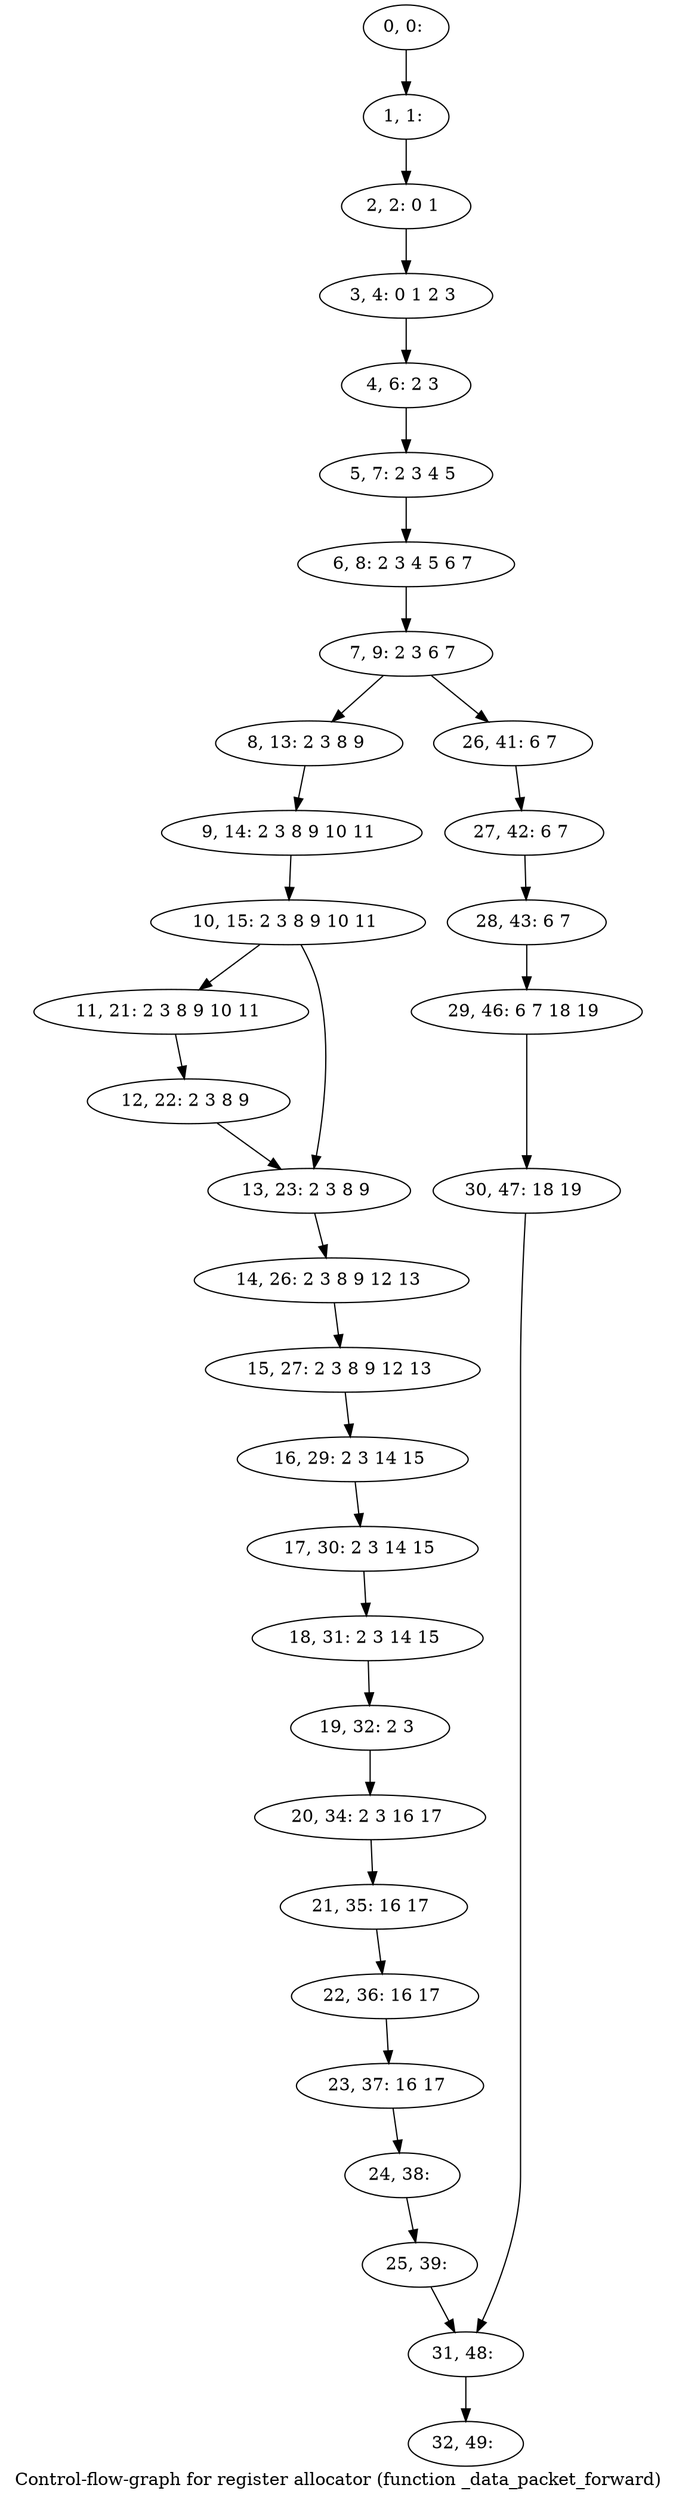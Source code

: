 digraph G {
graph [label="Control-flow-graph for register allocator (function _data_packet_forward)"]
0[label="0, 0: "];
1[label="1, 1: "];
2[label="2, 2: 0 1 "];
3[label="3, 4: 0 1 2 3 "];
4[label="4, 6: 2 3 "];
5[label="5, 7: 2 3 4 5 "];
6[label="6, 8: 2 3 4 5 6 7 "];
7[label="7, 9: 2 3 6 7 "];
8[label="8, 13: 2 3 8 9 "];
9[label="9, 14: 2 3 8 9 10 11 "];
10[label="10, 15: 2 3 8 9 10 11 "];
11[label="11, 21: 2 3 8 9 10 11 "];
12[label="12, 22: 2 3 8 9 "];
13[label="13, 23: 2 3 8 9 "];
14[label="14, 26: 2 3 8 9 12 13 "];
15[label="15, 27: 2 3 8 9 12 13 "];
16[label="16, 29: 2 3 14 15 "];
17[label="17, 30: 2 3 14 15 "];
18[label="18, 31: 2 3 14 15 "];
19[label="19, 32: 2 3 "];
20[label="20, 34: 2 3 16 17 "];
21[label="21, 35: 16 17 "];
22[label="22, 36: 16 17 "];
23[label="23, 37: 16 17 "];
24[label="24, 38: "];
25[label="25, 39: "];
26[label="26, 41: 6 7 "];
27[label="27, 42: 6 7 "];
28[label="28, 43: 6 7 "];
29[label="29, 46: 6 7 18 19 "];
30[label="30, 47: 18 19 "];
31[label="31, 48: "];
32[label="32, 49: "];
0->1 ;
1->2 ;
2->3 ;
3->4 ;
4->5 ;
5->6 ;
6->7 ;
7->8 ;
7->26 ;
8->9 ;
9->10 ;
10->11 ;
10->13 ;
11->12 ;
12->13 ;
13->14 ;
14->15 ;
15->16 ;
16->17 ;
17->18 ;
18->19 ;
19->20 ;
20->21 ;
21->22 ;
22->23 ;
23->24 ;
24->25 ;
25->31 ;
26->27 ;
27->28 ;
28->29 ;
29->30 ;
30->31 ;
31->32 ;
}
